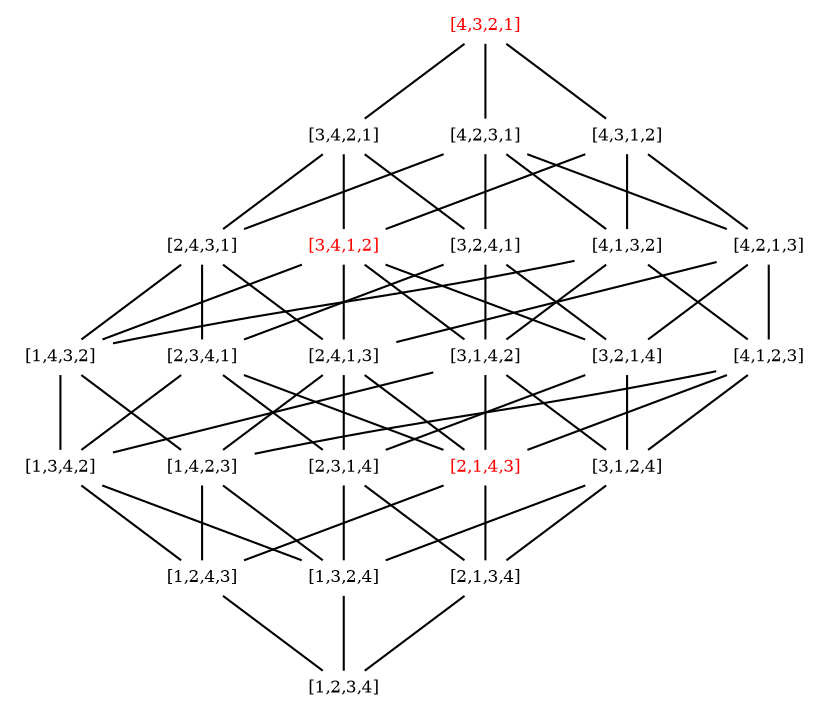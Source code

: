 digraph G {

	mincross = 1.0;
	node [shape = plaintext, height = .1, width = .1, fontsize = 8];
	edge [arrowhead = none, labelfontsize = 6];

	"[2,1,4,3]" [fontcolor=red];
	"[3,4,1,2]" [fontcolor=red];
	"[4,3,2,1]" [fontcolor=red];

	"[2,1,3,4]" -> "[1,2,3,4]";
	"[1,3,2,4]" -> "[1,2,3,4]";
	"[1,2,4,3]" -> "[1,2,3,4]";
	"[3,1,2,4]" -> "[1,3,2,4]";
	"[2,3,1,4]" -> "[1,3,2,4]";
	"[1,4,2,3]" -> "[1,3,2,4]";
	"[1,3,4,2]" -> "[1,3,2,4]";
	"[2,1,4,3]" -> "[1,2,4,3]";
	"[1,4,2,3]" -> "[1,2,4,3]";
	"[1,3,4,2]" -> "[1,2,4,3]";
	"[3,1,2,4]" -> "[2,1,3,4]";
	"[2,3,1,4]" -> "[2,1,3,4]";
	"[2,1,4,3]" -> "[2,1,3,4]";
	"[4,1,2,3]" -> "[1,4,2,3]";
	"[2,4,1,3]" -> "[1,4,2,3]";
	"[1,4,3,2]" -> "[1,4,2,3]";
	"[3,2,1,4]" -> "[2,3,1,4]";
	"[2,4,1,3]" -> "[2,3,1,4]";
	"[2,3,4,1]" -> "[2,3,1,4]";
	"[3,1,4,2]" -> "[1,3,4,2]";
	"[2,3,4,1]" -> "[1,3,4,2]";
	"[1,4,3,2]" -> "[1,3,4,2]";
	"[4,1,2,3]" -> "[2,1,4,3]";
	"[3,1,4,2]" -> "[2,1,4,3]";
	"[2,4,1,3]" -> "[2,1,4,3]";
	"[2,3,4,1]" -> "[2,1,4,3]";
	"[4,1,2,3]" -> "[3,1,2,4]";
	"[3,2,1,4]" -> "[3,1,2,4]";
	"[3,1,4,2]" -> "[3,1,2,4]";
	"[3,2,4,1]" -> "[2,3,4,1]";
	"[2,4,3,1]" -> "[2,3,4,1]";
	"[4,2,1,3]" -> "[2,4,1,3]";
	"[3,4,1,2]" -> "[2,4,1,3]";
	"[2,4,3,1]" -> "[2,4,1,3]";
	"[4,2,1,3]" -> "[4,1,2,3]";
	"[4,1,3,2]" -> "[4,1,2,3]";
	"[4,1,3,2]" -> "[1,4,3,2]";
	"[3,4,1,2]" -> "[1,4,3,2]";
	"[2,4,3,1]" -> "[1,4,3,2]";
	"[4,1,3,2]" -> "[3,1,4,2]";
	"[3,4,1,2]" -> "[3,1,4,2]";
	"[3,2,4,1]" -> "[3,1,4,2]";
	"[4,2,1,3]" -> "[3,2,1,4]";
	"[3,4,1,2]" -> "[3,2,1,4]";
	"[3,2,4,1]" -> "[3,2,1,4]";
	"[4,2,3,1]" -> "[3,2,4,1]";
	"[3,4,2,1]" -> "[3,2,4,1]";
	"[4,3,1,2]" -> "[4,1,3,2]";
	"[4,2,3,1]" -> "[4,1,3,2]";
	"[4,3,1,2]" -> "[4,2,1,3]";
	"[4,2,3,1]" -> "[4,2,1,3]";
	"[4,2,3,1]" -> "[2,4,3,1]";
	"[3,4,2,1]" -> "[2,4,3,1]";
	"[4,3,1,2]" -> "[3,4,1,2]";
	"[3,4,2,1]" -> "[3,4,1,2]";
	"[4,3,2,1]" -> "[3,4,2,1]";
	"[4,3,2,1]" -> "[4,2,3,1]";
	"[4,3,2,1]" -> "[4,3,1,2]";
}
